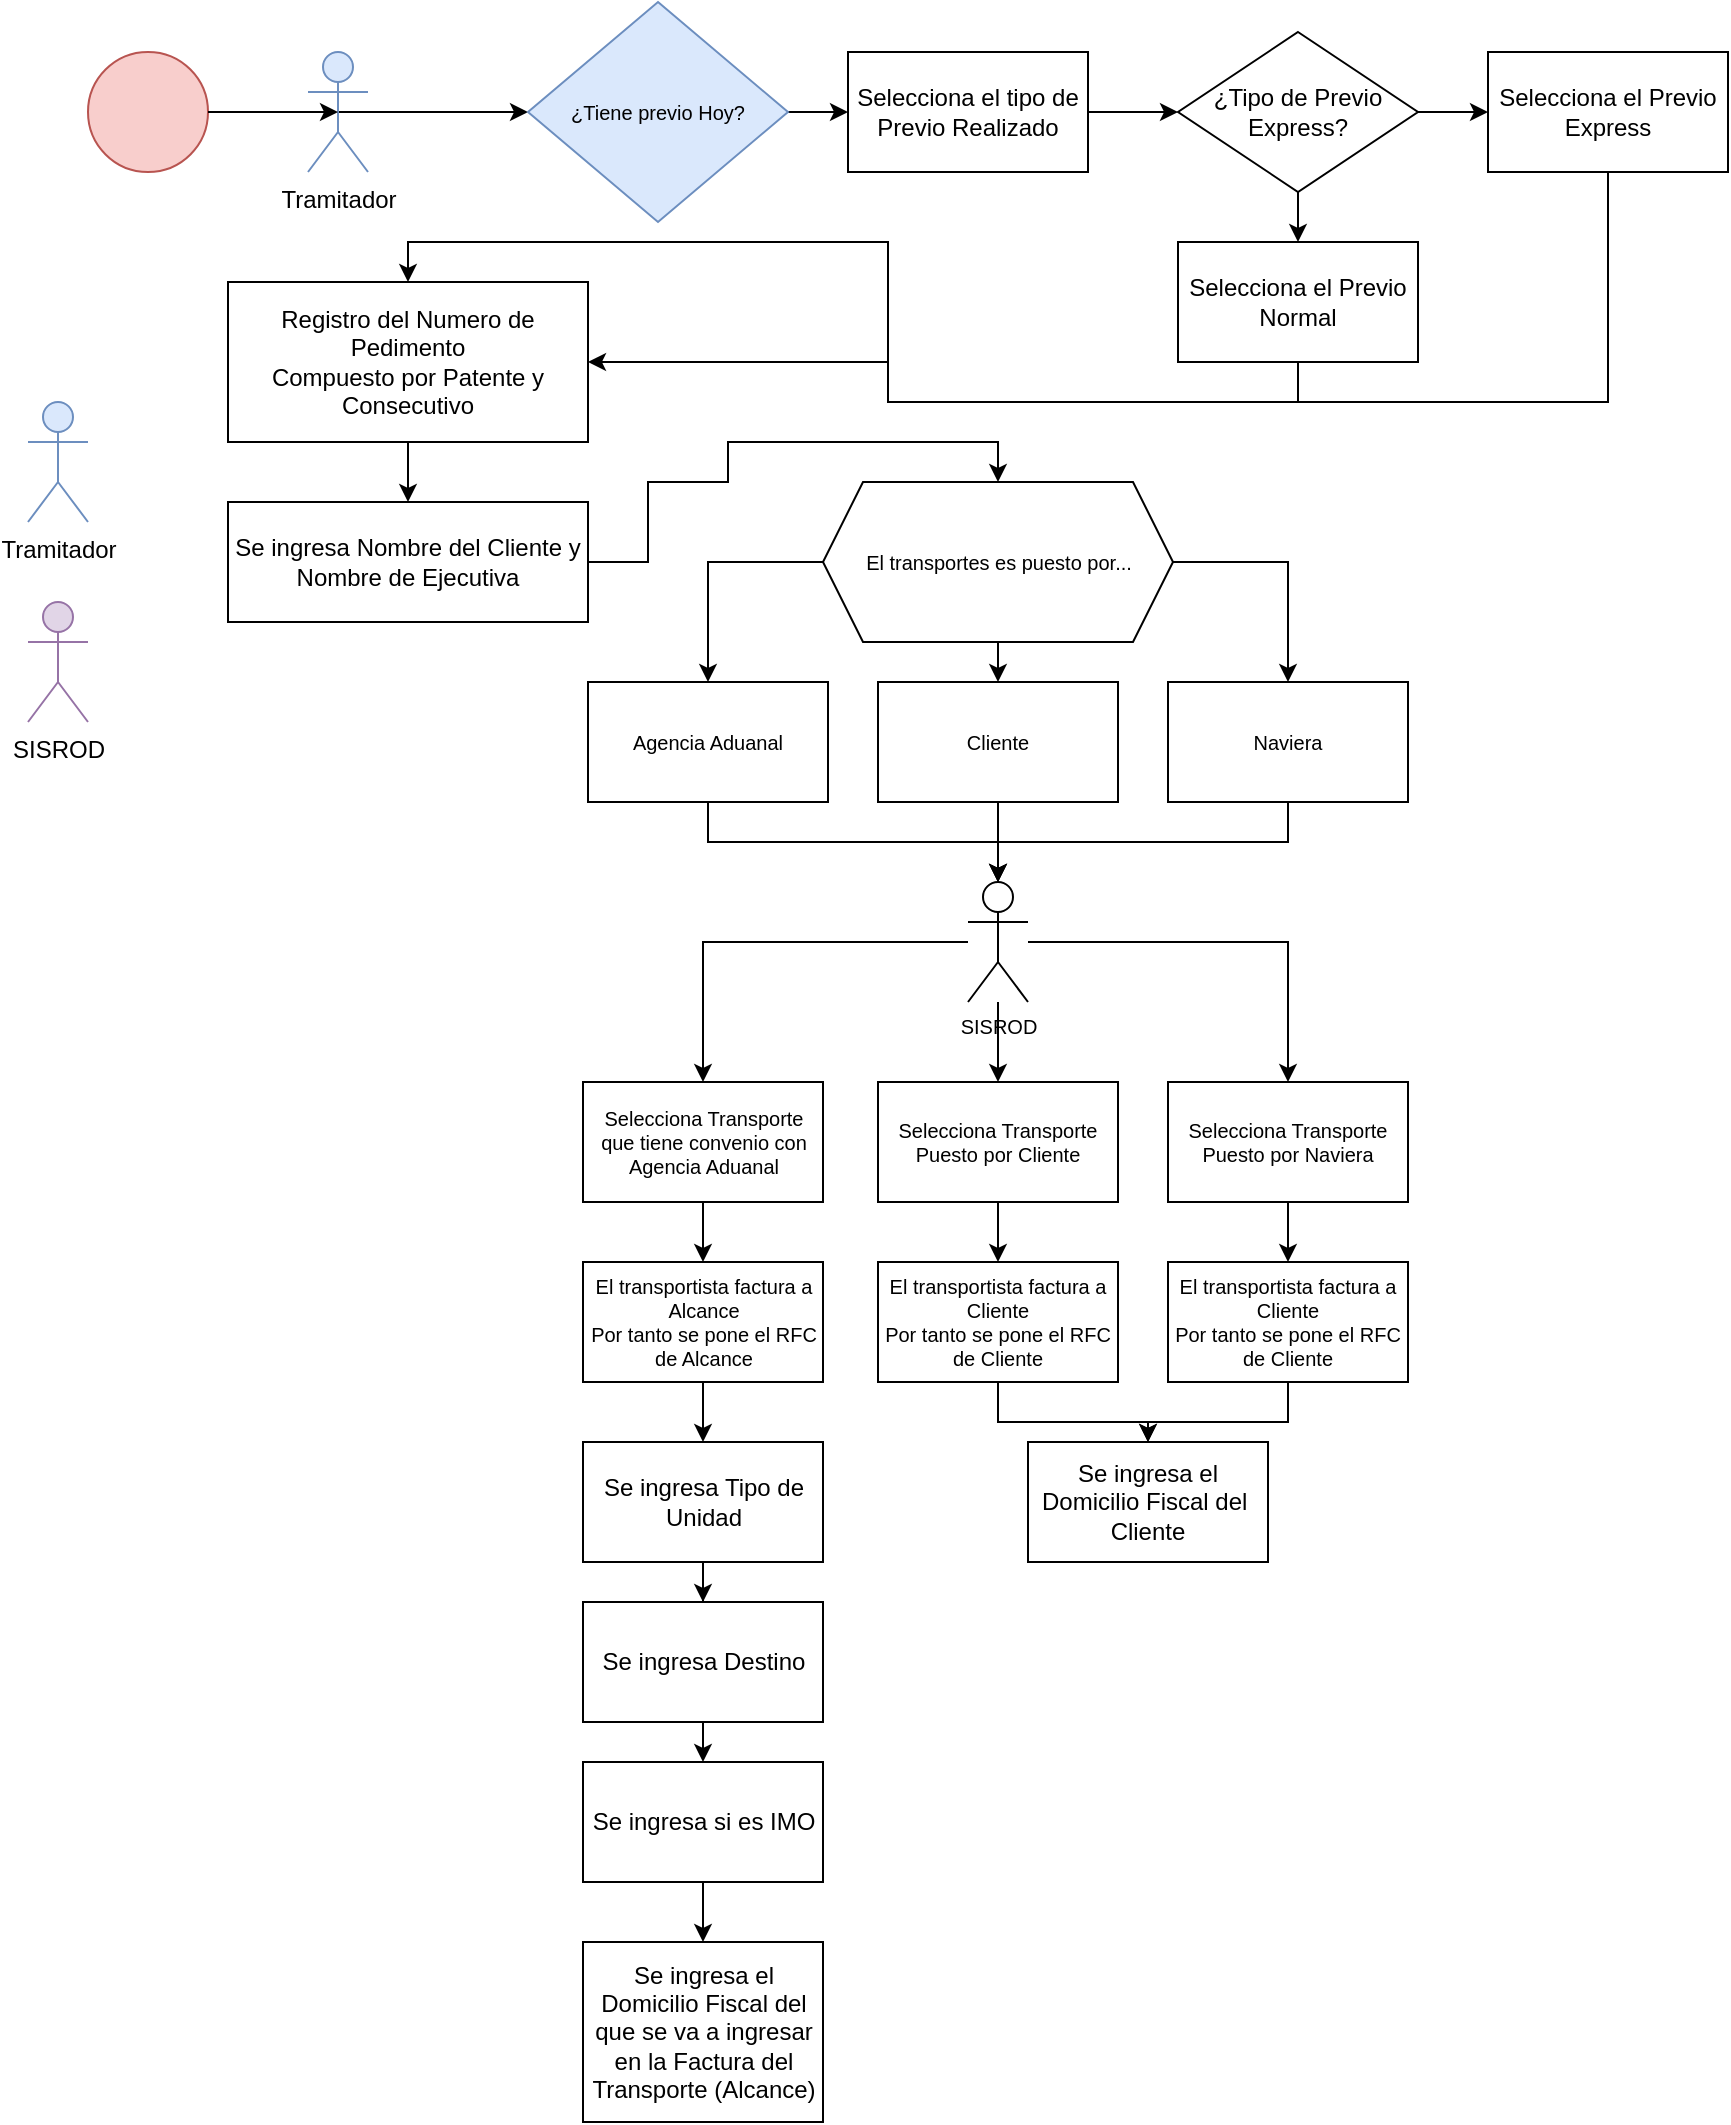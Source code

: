<mxfile version="28.1.0">
  <diagram name="Página-1" id="fv4Xex71aHvnuy3qUb6k">
    <mxGraphModel dx="1426" dy="749" grid="1" gridSize="10" guides="1" tooltips="1" connect="1" arrows="1" fold="1" page="1" pageScale="1" pageWidth="827" pageHeight="1169" math="0" shadow="0">
      <root>
        <mxCell id="0" />
        <mxCell id="1" parent="0" />
        <mxCell id="PxeA5dOEUCCF_qrA4TxW-1" value="" style="ellipse;whiteSpace=wrap;html=1;aspect=fixed;fillColor=#f8cecc;strokeColor=#b85450;" vertex="1" parent="1">
          <mxGeometry x="80" y="95" width="60" height="60" as="geometry" />
        </mxCell>
        <mxCell id="PxeA5dOEUCCF_qrA4TxW-4" style="edgeStyle=orthogonalEdgeStyle;rounded=0;orthogonalLoop=1;jettySize=auto;html=1;exitX=0.5;exitY=0.5;exitDx=0;exitDy=0;exitPerimeter=0;entryX=0;entryY=0.5;entryDx=0;entryDy=0;" edge="1" parent="1" source="PxeA5dOEUCCF_qrA4TxW-2" target="PxeA5dOEUCCF_qrA4TxW-3">
          <mxGeometry relative="1" as="geometry" />
        </mxCell>
        <mxCell id="PxeA5dOEUCCF_qrA4TxW-2" value="Tramitador" style="shape=umlActor;verticalLabelPosition=bottom;verticalAlign=top;html=1;outlineConnect=0;fillColor=#dae8fc;strokeColor=#6c8ebf;" vertex="1" parent="1">
          <mxGeometry x="190" y="95" width="30" height="60" as="geometry" />
        </mxCell>
        <mxCell id="PxeA5dOEUCCF_qrA4TxW-49" style="edgeStyle=orthogonalEdgeStyle;rounded=0;orthogonalLoop=1;jettySize=auto;html=1;exitX=1;exitY=0.5;exitDx=0;exitDy=0;entryX=0;entryY=0.5;entryDx=0;entryDy=0;" edge="1" parent="1" source="PxeA5dOEUCCF_qrA4TxW-3" target="PxeA5dOEUCCF_qrA4TxW-12">
          <mxGeometry relative="1" as="geometry" />
        </mxCell>
        <mxCell id="PxeA5dOEUCCF_qrA4TxW-3" value="¿Tiene previo Hoy?" style="rhombus;whiteSpace=wrap;html=1;fontSize=10;fillColor=#dae8fc;strokeColor=#6c8ebf;" vertex="1" parent="1">
          <mxGeometry x="300" y="70" width="130" height="110" as="geometry" />
        </mxCell>
        <mxCell id="PxeA5dOEUCCF_qrA4TxW-5" style="edgeStyle=orthogonalEdgeStyle;rounded=0;orthogonalLoop=1;jettySize=auto;html=1;exitX=1;exitY=0.5;exitDx=0;exitDy=0;entryX=0.5;entryY=0.5;entryDx=0;entryDy=0;entryPerimeter=0;" edge="1" parent="1" source="PxeA5dOEUCCF_qrA4TxW-1" target="PxeA5dOEUCCF_qrA4TxW-2">
          <mxGeometry relative="1" as="geometry" />
        </mxCell>
        <mxCell id="PxeA5dOEUCCF_qrA4TxW-24" style="edgeStyle=orthogonalEdgeStyle;rounded=0;orthogonalLoop=1;jettySize=auto;html=1;exitX=0.5;exitY=1;exitDx=0;exitDy=0;entryX=0.5;entryY=0;entryDx=0;entryDy=0;" edge="1" parent="1" source="PxeA5dOEUCCF_qrA4TxW-8" target="PxeA5dOEUCCF_qrA4TxW-10">
          <mxGeometry relative="1" as="geometry" />
        </mxCell>
        <mxCell id="PxeA5dOEUCCF_qrA4TxW-25" style="edgeStyle=orthogonalEdgeStyle;rounded=0;orthogonalLoop=1;jettySize=auto;html=1;exitX=1;exitY=0.5;exitDx=0;exitDy=0;entryX=0.5;entryY=0;entryDx=0;entryDy=0;" edge="1" parent="1" source="PxeA5dOEUCCF_qrA4TxW-8" target="PxeA5dOEUCCF_qrA4TxW-11">
          <mxGeometry relative="1" as="geometry" />
        </mxCell>
        <mxCell id="PxeA5dOEUCCF_qrA4TxW-26" style="edgeStyle=orthogonalEdgeStyle;rounded=0;orthogonalLoop=1;jettySize=auto;html=1;exitX=0;exitY=0.5;exitDx=0;exitDy=0;entryX=0.5;entryY=0;entryDx=0;entryDy=0;" edge="1" parent="1" source="PxeA5dOEUCCF_qrA4TxW-8" target="PxeA5dOEUCCF_qrA4TxW-9">
          <mxGeometry relative="1" as="geometry" />
        </mxCell>
        <mxCell id="PxeA5dOEUCCF_qrA4TxW-8" value="El transportes es puesto por..." style="shape=hexagon;perimeter=hexagonPerimeter2;whiteSpace=wrap;html=1;fixedSize=1;fontSize=10;" vertex="1" parent="1">
          <mxGeometry x="447.5" y="310" width="175" height="80" as="geometry" />
        </mxCell>
        <mxCell id="PxeA5dOEUCCF_qrA4TxW-21" style="edgeStyle=orthogonalEdgeStyle;rounded=0;orthogonalLoop=1;jettySize=auto;html=1;exitX=0.5;exitY=1;exitDx=0;exitDy=0;" edge="1" parent="1" source="PxeA5dOEUCCF_qrA4TxW-9" target="PxeA5dOEUCCF_qrA4TxW-13">
          <mxGeometry relative="1" as="geometry" />
        </mxCell>
        <mxCell id="PxeA5dOEUCCF_qrA4TxW-9" value="Agencia Aduanal" style="rounded=0;whiteSpace=wrap;html=1;fontSize=10;" vertex="1" parent="1">
          <mxGeometry x="330" y="410" width="120" height="60" as="geometry" />
        </mxCell>
        <mxCell id="PxeA5dOEUCCF_qrA4TxW-10" value="Cliente" style="rounded=0;whiteSpace=wrap;html=1;fontSize=10;" vertex="1" parent="1">
          <mxGeometry x="475" y="410" width="120" height="60" as="geometry" />
        </mxCell>
        <mxCell id="PxeA5dOEUCCF_qrA4TxW-28" style="edgeStyle=orthogonalEdgeStyle;rounded=0;orthogonalLoop=1;jettySize=auto;html=1;exitX=0.5;exitY=1;exitDx=0;exitDy=0;" edge="1" parent="1" source="PxeA5dOEUCCF_qrA4TxW-11" target="PxeA5dOEUCCF_qrA4TxW-13">
          <mxGeometry relative="1" as="geometry" />
        </mxCell>
        <mxCell id="PxeA5dOEUCCF_qrA4TxW-11" value="Naviera" style="rounded=0;whiteSpace=wrap;html=1;fontSize=10;" vertex="1" parent="1">
          <mxGeometry x="620" y="410" width="120" height="60" as="geometry" />
        </mxCell>
        <mxCell id="PxeA5dOEUCCF_qrA4TxW-17" style="edgeStyle=orthogonalEdgeStyle;rounded=0;orthogonalLoop=1;jettySize=auto;html=1;exitX=1;exitY=0.5;exitDx=0;exitDy=0;entryX=0;entryY=0.5;entryDx=0;entryDy=0;" edge="1" parent="1" source="PxeA5dOEUCCF_qrA4TxW-12" target="PxeA5dOEUCCF_qrA4TxW-14">
          <mxGeometry relative="1" as="geometry" />
        </mxCell>
        <mxCell id="PxeA5dOEUCCF_qrA4TxW-12" value="Selecciona el tipo de Previo Realizado" style="rounded=0;whiteSpace=wrap;html=1;" vertex="1" parent="1">
          <mxGeometry x="460" y="95" width="120" height="60" as="geometry" />
        </mxCell>
        <mxCell id="PxeA5dOEUCCF_qrA4TxW-18" style="edgeStyle=orthogonalEdgeStyle;rounded=0;orthogonalLoop=1;jettySize=auto;html=1;exitX=0.5;exitY=1;exitDx=0;exitDy=0;entryX=0.5;entryY=0;entryDx=0;entryDy=0;" edge="1" parent="1" source="PxeA5dOEUCCF_qrA4TxW-14" target="PxeA5dOEUCCF_qrA4TxW-16">
          <mxGeometry relative="1" as="geometry">
            <mxPoint x="685" y="180" as="targetPoint" />
          </mxGeometry>
        </mxCell>
        <mxCell id="PxeA5dOEUCCF_qrA4TxW-19" style="edgeStyle=orthogonalEdgeStyle;rounded=0;orthogonalLoop=1;jettySize=auto;html=1;exitX=1;exitY=0.5;exitDx=0;exitDy=0;entryX=0;entryY=0.5;entryDx=0;entryDy=0;" edge="1" parent="1" source="PxeA5dOEUCCF_qrA4TxW-14" target="PxeA5dOEUCCF_qrA4TxW-15">
          <mxGeometry relative="1" as="geometry">
            <mxPoint x="770" y="125" as="targetPoint" />
          </mxGeometry>
        </mxCell>
        <mxCell id="PxeA5dOEUCCF_qrA4TxW-14" value="¿Tipo de Previo&lt;br&gt;Express?" style="rhombus;whiteSpace=wrap;html=1;" vertex="1" parent="1">
          <mxGeometry x="625" y="85" width="120" height="80" as="geometry" />
        </mxCell>
        <mxCell id="PxeA5dOEUCCF_qrA4TxW-55" style="edgeStyle=orthogonalEdgeStyle;rounded=0;orthogonalLoop=1;jettySize=auto;html=1;exitX=0.5;exitY=1;exitDx=0;exitDy=0;entryX=1;entryY=0.5;entryDx=0;entryDy=0;" edge="1" parent="1" source="PxeA5dOEUCCF_qrA4TxW-15" target="PxeA5dOEUCCF_qrA4TxW-52">
          <mxGeometry relative="1" as="geometry">
            <Array as="points">
              <mxPoint x="840" y="270" />
              <mxPoint x="480" y="270" />
              <mxPoint x="480" y="250" />
            </Array>
          </mxGeometry>
        </mxCell>
        <mxCell id="PxeA5dOEUCCF_qrA4TxW-15" value="Selecciona el Previo Express" style="rounded=0;whiteSpace=wrap;html=1;" vertex="1" parent="1">
          <mxGeometry x="780" y="95" width="120" height="60" as="geometry" />
        </mxCell>
        <mxCell id="PxeA5dOEUCCF_qrA4TxW-53" style="edgeStyle=orthogonalEdgeStyle;rounded=0;orthogonalLoop=1;jettySize=auto;html=1;exitX=0.5;exitY=1;exitDx=0;exitDy=0;entryX=0.5;entryY=0;entryDx=0;entryDy=0;" edge="1" parent="1" source="PxeA5dOEUCCF_qrA4TxW-16" target="PxeA5dOEUCCF_qrA4TxW-52">
          <mxGeometry relative="1" as="geometry">
            <Array as="points">
              <mxPoint x="685" y="270" />
              <mxPoint x="480" y="270" />
              <mxPoint x="480" y="190" />
              <mxPoint x="240" y="190" />
            </Array>
          </mxGeometry>
        </mxCell>
        <mxCell id="PxeA5dOEUCCF_qrA4TxW-16" value="Selecciona el Previo Normal" style="rounded=0;whiteSpace=wrap;html=1;" vertex="1" parent="1">
          <mxGeometry x="625" y="190" width="120" height="60" as="geometry" />
        </mxCell>
        <mxCell id="PxeA5dOEUCCF_qrA4TxW-48" style="edgeStyle=orthogonalEdgeStyle;rounded=0;orthogonalLoop=1;jettySize=auto;html=1;exitX=0.5;exitY=1;exitDx=0;exitDy=0;" edge="1" parent="1" source="PxeA5dOEUCCF_qrA4TxW-20" target="PxeA5dOEUCCF_qrA4TxW-45">
          <mxGeometry relative="1" as="geometry" />
        </mxCell>
        <mxCell id="PxeA5dOEUCCF_qrA4TxW-20" value="Selecciona Transporte Puesto por Cliente" style="rounded=0;whiteSpace=wrap;html=1;fontSize=10;" vertex="1" parent="1">
          <mxGeometry x="475" y="610" width="120" height="60" as="geometry" />
        </mxCell>
        <mxCell id="PxeA5dOEUCCF_qrA4TxW-47" style="edgeStyle=orthogonalEdgeStyle;rounded=0;orthogonalLoop=1;jettySize=auto;html=1;exitX=0.5;exitY=1;exitDx=0;exitDy=0;entryX=0.5;entryY=0;entryDx=0;entryDy=0;" edge="1" parent="1" source="PxeA5dOEUCCF_qrA4TxW-22" target="PxeA5dOEUCCF_qrA4TxW-43">
          <mxGeometry relative="1" as="geometry" />
        </mxCell>
        <mxCell id="PxeA5dOEUCCF_qrA4TxW-22" value="Selecciona Transporte que tiene convenio con Agencia Aduanal" style="rounded=0;whiteSpace=wrap;html=1;fontSize=10;" vertex="1" parent="1">
          <mxGeometry x="327.5" y="610" width="120" height="60" as="geometry" />
        </mxCell>
        <mxCell id="PxeA5dOEUCCF_qrA4TxW-46" style="edgeStyle=orthogonalEdgeStyle;rounded=0;orthogonalLoop=1;jettySize=auto;html=1;exitX=0.5;exitY=1;exitDx=0;exitDy=0;entryX=0.5;entryY=0;entryDx=0;entryDy=0;" edge="1" parent="1" source="PxeA5dOEUCCF_qrA4TxW-27" target="PxeA5dOEUCCF_qrA4TxW-44">
          <mxGeometry relative="1" as="geometry" />
        </mxCell>
        <mxCell id="PxeA5dOEUCCF_qrA4TxW-27" value="Selecciona Transporte Puesto por Naviera" style="rounded=0;whiteSpace=wrap;html=1;fontSize=10;" vertex="1" parent="1">
          <mxGeometry x="620" y="610" width="120" height="60" as="geometry" />
        </mxCell>
        <mxCell id="PxeA5dOEUCCF_qrA4TxW-29" value="Tramitador" style="shape=umlActor;verticalLabelPosition=bottom;verticalAlign=top;html=1;outlineConnect=0;fillColor=#dae8fc;strokeColor=#6c8ebf;" vertex="1" parent="1">
          <mxGeometry x="50" y="270" width="30" height="60" as="geometry" />
        </mxCell>
        <mxCell id="PxeA5dOEUCCF_qrA4TxW-30" value="SISROD" style="shape=umlActor;verticalLabelPosition=bottom;verticalAlign=top;html=1;outlineConnect=0;fillColor=#e1d5e7;strokeColor=#9673a6;" vertex="1" parent="1">
          <mxGeometry x="50" y="370" width="30" height="60" as="geometry" />
        </mxCell>
        <mxCell id="PxeA5dOEUCCF_qrA4TxW-34" style="edgeStyle=orthogonalEdgeStyle;rounded=0;orthogonalLoop=1;jettySize=auto;html=1;entryX=0.5;entryY=0;entryDx=0;entryDy=0;" edge="1" parent="1" source="PxeA5dOEUCCF_qrA4TxW-13" target="PxeA5dOEUCCF_qrA4TxW-20">
          <mxGeometry relative="1" as="geometry" />
        </mxCell>
        <mxCell id="PxeA5dOEUCCF_qrA4TxW-35" style="edgeStyle=orthogonalEdgeStyle;rounded=0;orthogonalLoop=1;jettySize=auto;html=1;" edge="1" parent="1" source="PxeA5dOEUCCF_qrA4TxW-13" target="PxeA5dOEUCCF_qrA4TxW-27">
          <mxGeometry relative="1" as="geometry" />
        </mxCell>
        <mxCell id="PxeA5dOEUCCF_qrA4TxW-36" style="edgeStyle=orthogonalEdgeStyle;rounded=0;orthogonalLoop=1;jettySize=auto;html=1;entryX=0.5;entryY=0;entryDx=0;entryDy=0;" edge="1" parent="1" source="PxeA5dOEUCCF_qrA4TxW-13" target="PxeA5dOEUCCF_qrA4TxW-22">
          <mxGeometry relative="1" as="geometry" />
        </mxCell>
        <mxCell id="PxeA5dOEUCCF_qrA4TxW-13" value="SISROD" style="shape=umlActor;verticalLabelPosition=bottom;verticalAlign=top;html=1;outlineConnect=0;fontSize=10;" vertex="1" parent="1">
          <mxGeometry x="520" y="510" width="30" height="60" as="geometry" />
        </mxCell>
        <mxCell id="PxeA5dOEUCCF_qrA4TxW-33" style="edgeStyle=orthogonalEdgeStyle;rounded=0;orthogonalLoop=1;jettySize=auto;html=1;exitX=0.5;exitY=1;exitDx=0;exitDy=0;entryX=0.5;entryY=0;entryDx=0;entryDy=0;entryPerimeter=0;" edge="1" parent="1" source="PxeA5dOEUCCF_qrA4TxW-10" target="PxeA5dOEUCCF_qrA4TxW-13">
          <mxGeometry relative="1" as="geometry" />
        </mxCell>
        <mxCell id="PxeA5dOEUCCF_qrA4TxW-60" style="edgeStyle=orthogonalEdgeStyle;rounded=0;orthogonalLoop=1;jettySize=auto;html=1;exitX=0.5;exitY=1;exitDx=0;exitDy=0;entryX=0.5;entryY=0;entryDx=0;entryDy=0;" edge="1" parent="1" source="PxeA5dOEUCCF_qrA4TxW-43" target="PxeA5dOEUCCF_qrA4TxW-59">
          <mxGeometry relative="1" as="geometry" />
        </mxCell>
        <mxCell id="PxeA5dOEUCCF_qrA4TxW-43" value="El transportista factura a Alcance&lt;br&gt;Por tanto se pone el RFC de Alcance" style="rounded=0;whiteSpace=wrap;html=1;fontSize=10;" vertex="1" parent="1">
          <mxGeometry x="327.5" y="700" width="120" height="60" as="geometry" />
        </mxCell>
        <mxCell id="PxeA5dOEUCCF_qrA4TxW-68" style="edgeStyle=orthogonalEdgeStyle;rounded=0;orthogonalLoop=1;jettySize=auto;html=1;exitX=0.5;exitY=1;exitDx=0;exitDy=0;entryX=0.5;entryY=0;entryDx=0;entryDy=0;" edge="1" parent="1" source="PxeA5dOEUCCF_qrA4TxW-44" target="PxeA5dOEUCCF_qrA4TxW-67">
          <mxGeometry relative="1" as="geometry" />
        </mxCell>
        <mxCell id="PxeA5dOEUCCF_qrA4TxW-44" value="El transportista factura a Cliente&lt;br&gt;Por tanto se pone el RFC de Cliente" style="rounded=0;whiteSpace=wrap;html=1;fontSize=10;" vertex="1" parent="1">
          <mxGeometry x="620" y="700" width="120" height="60" as="geometry" />
        </mxCell>
        <mxCell id="PxeA5dOEUCCF_qrA4TxW-70" style="edgeStyle=orthogonalEdgeStyle;rounded=0;orthogonalLoop=1;jettySize=auto;html=1;exitX=0.5;exitY=1;exitDx=0;exitDy=0;entryX=0.5;entryY=0;entryDx=0;entryDy=0;" edge="1" parent="1" source="PxeA5dOEUCCF_qrA4TxW-45" target="PxeA5dOEUCCF_qrA4TxW-67">
          <mxGeometry relative="1" as="geometry" />
        </mxCell>
        <mxCell id="PxeA5dOEUCCF_qrA4TxW-45" value="El transportista factura a Cliente&lt;br&gt;Por tanto se pone el RFC de Cliente" style="rounded=0;whiteSpace=wrap;html=1;fontSize=10;" vertex="1" parent="1">
          <mxGeometry x="475" y="700" width="120" height="60" as="geometry" />
        </mxCell>
        <mxCell id="PxeA5dOEUCCF_qrA4TxW-57" style="edgeStyle=orthogonalEdgeStyle;rounded=0;orthogonalLoop=1;jettySize=auto;html=1;exitX=0.5;exitY=1;exitDx=0;exitDy=0;entryX=0.5;entryY=0;entryDx=0;entryDy=0;" edge="1" parent="1" source="PxeA5dOEUCCF_qrA4TxW-52" target="PxeA5dOEUCCF_qrA4TxW-56">
          <mxGeometry relative="1" as="geometry" />
        </mxCell>
        <mxCell id="PxeA5dOEUCCF_qrA4TxW-52" value="Registro del Numero de Pedimento&lt;br&gt;Compuesto por Patente y Consecutivo" style="rounded=0;whiteSpace=wrap;html=1;" vertex="1" parent="1">
          <mxGeometry x="150" y="210" width="180" height="80" as="geometry" />
        </mxCell>
        <mxCell id="PxeA5dOEUCCF_qrA4TxW-58" style="edgeStyle=orthogonalEdgeStyle;rounded=0;orthogonalLoop=1;jettySize=auto;html=1;exitX=1;exitY=0.5;exitDx=0;exitDy=0;entryX=0.5;entryY=0;entryDx=0;entryDy=0;" edge="1" parent="1" source="PxeA5dOEUCCF_qrA4TxW-56" target="PxeA5dOEUCCF_qrA4TxW-8">
          <mxGeometry relative="1" as="geometry">
            <Array as="points">
              <mxPoint x="360" y="350" />
              <mxPoint x="360" y="310" />
              <mxPoint x="400" y="310" />
              <mxPoint x="400" y="290" />
              <mxPoint x="535" y="290" />
            </Array>
          </mxGeometry>
        </mxCell>
        <mxCell id="PxeA5dOEUCCF_qrA4TxW-56" value="Se ingresa Nombre del Cliente y Nombre de Ejecutiva" style="rounded=0;whiteSpace=wrap;html=1;" vertex="1" parent="1">
          <mxGeometry x="150" y="320" width="180" height="60" as="geometry" />
        </mxCell>
        <mxCell id="PxeA5dOEUCCF_qrA4TxW-62" style="edgeStyle=orthogonalEdgeStyle;rounded=0;orthogonalLoop=1;jettySize=auto;html=1;exitX=0.5;exitY=1;exitDx=0;exitDy=0;" edge="1" parent="1" source="PxeA5dOEUCCF_qrA4TxW-59" target="PxeA5dOEUCCF_qrA4TxW-61">
          <mxGeometry relative="1" as="geometry" />
        </mxCell>
        <mxCell id="PxeA5dOEUCCF_qrA4TxW-59" value="Se ingresa Tipo de Unidad" style="rounded=0;whiteSpace=wrap;html=1;" vertex="1" parent="1">
          <mxGeometry x="327.5" y="790" width="120" height="60" as="geometry" />
        </mxCell>
        <mxCell id="PxeA5dOEUCCF_qrA4TxW-64" style="edgeStyle=orthogonalEdgeStyle;rounded=0;orthogonalLoop=1;jettySize=auto;html=1;exitX=0.5;exitY=1;exitDx=0;exitDy=0;entryX=0.5;entryY=0;entryDx=0;entryDy=0;" edge="1" parent="1" source="PxeA5dOEUCCF_qrA4TxW-61" target="PxeA5dOEUCCF_qrA4TxW-63">
          <mxGeometry relative="1" as="geometry" />
        </mxCell>
        <mxCell id="PxeA5dOEUCCF_qrA4TxW-61" value="Se ingresa Destino" style="rounded=0;whiteSpace=wrap;html=1;" vertex="1" parent="1">
          <mxGeometry x="327.5" y="870" width="120" height="60" as="geometry" />
        </mxCell>
        <mxCell id="PxeA5dOEUCCF_qrA4TxW-66" style="edgeStyle=orthogonalEdgeStyle;rounded=0;orthogonalLoop=1;jettySize=auto;html=1;exitX=0.5;exitY=1;exitDx=0;exitDy=0;entryX=0.5;entryY=0;entryDx=0;entryDy=0;" edge="1" parent="1" source="PxeA5dOEUCCF_qrA4TxW-63" target="PxeA5dOEUCCF_qrA4TxW-65">
          <mxGeometry relative="1" as="geometry" />
        </mxCell>
        <mxCell id="PxeA5dOEUCCF_qrA4TxW-63" value="Se ingresa si es IMO" style="rounded=0;whiteSpace=wrap;html=1;" vertex="1" parent="1">
          <mxGeometry x="327.5" y="950" width="120" height="60" as="geometry" />
        </mxCell>
        <mxCell id="PxeA5dOEUCCF_qrA4TxW-65" value="Se ingresa el Domicilio Fiscal del que se va a ingresar en la Factura del Transporte (Alcance)" style="rounded=0;whiteSpace=wrap;html=1;" vertex="1" parent="1">
          <mxGeometry x="327.5" y="1040" width="120" height="90" as="geometry" />
        </mxCell>
        <mxCell id="PxeA5dOEUCCF_qrA4TxW-67" value="Se ingresa el Domicilio Fiscal del&amp;nbsp; Cliente" style="rounded=0;whiteSpace=wrap;html=1;" vertex="1" parent="1">
          <mxGeometry x="550" y="790" width="120" height="60" as="geometry" />
        </mxCell>
      </root>
    </mxGraphModel>
  </diagram>
</mxfile>
